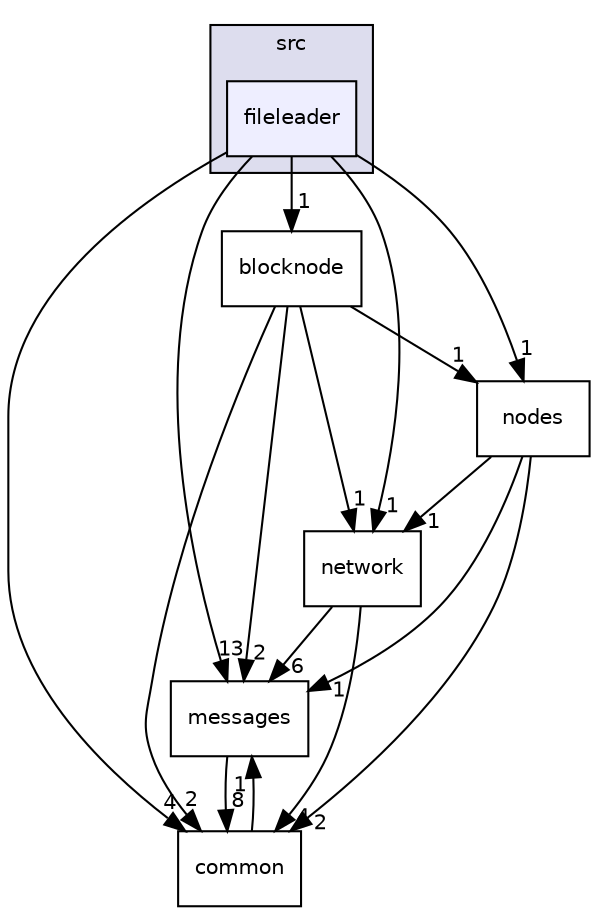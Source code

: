 digraph "/home/travis/build/DICL/VeloxDFS/src/fileleader" {
  compound=true
  node [ fontsize="10", fontname="Helvetica"];
  edge [ labelfontsize="10", labelfontname="Helvetica"];
  subgraph clusterdir_68267d1309a1af8e8297ef4c3efbcdba {
    graph [ bgcolor="#ddddee", pencolor="black", label="src" fontname="Helvetica", fontsize="10", URL="dir_68267d1309a1af8e8297ef4c3efbcdba.html"]
  dir_04d6596521230a4569854c9f51697096 [shape=box, label="fileleader", style="filled", fillcolor="#eeeeff", pencolor="black", URL="dir_04d6596521230a4569854c9f51697096.html"];
  }
  dir_19b356e2962ac3900c7d3f8673572545 [shape=box label="blocknode" URL="dir_19b356e2962ac3900c7d3f8673572545.html"];
  dir_7e580a9e3cd345dd51216eb99dadc8eb [shape=box label="messages" URL="dir_7e580a9e3cd345dd51216eb99dadc8eb.html"];
  dir_fc4c7f03e1a69a98c370fae55a743828 [shape=box label="network" URL="dir_fc4c7f03e1a69a98c370fae55a743828.html"];
  dir_b50dc725db71458029b22868a9250dc9 [shape=box label="nodes" URL="dir_b50dc725db71458029b22868a9250dc9.html"];
  dir_fdedb0aba14d44ce9d99bc100e026e6a [shape=box label="common" URL="dir_fdedb0aba14d44ce9d99bc100e026e6a.html"];
  dir_04d6596521230a4569854c9f51697096->dir_19b356e2962ac3900c7d3f8673572545 [headlabel="1", labeldistance=1.5 headhref="dir_000006_000001.html"];
  dir_04d6596521230a4569854c9f51697096->dir_7e580a9e3cd345dd51216eb99dadc8eb [headlabel="13", labeldistance=1.5 headhref="dir_000006_000004.html"];
  dir_04d6596521230a4569854c9f51697096->dir_fc4c7f03e1a69a98c370fae55a743828 [headlabel="1", labeldistance=1.5 headhref="dir_000006_000011.html"];
  dir_04d6596521230a4569854c9f51697096->dir_b50dc725db71458029b22868a9250dc9 [headlabel="1", labeldistance=1.5 headhref="dir_000006_000012.html"];
  dir_04d6596521230a4569854c9f51697096->dir_fdedb0aba14d44ce9d99bc100e026e6a [headlabel="4", labeldistance=1.5 headhref="dir_000006_000005.html"];
  dir_19b356e2962ac3900c7d3f8673572545->dir_7e580a9e3cd345dd51216eb99dadc8eb [headlabel="2", labeldistance=1.5 headhref="dir_000001_000004.html"];
  dir_19b356e2962ac3900c7d3f8673572545->dir_fc4c7f03e1a69a98c370fae55a743828 [headlabel="1", labeldistance=1.5 headhref="dir_000001_000011.html"];
  dir_19b356e2962ac3900c7d3f8673572545->dir_fdedb0aba14d44ce9d99bc100e026e6a [headlabel="2", labeldistance=1.5 headhref="dir_000001_000005.html"];
  dir_19b356e2962ac3900c7d3f8673572545->dir_b50dc725db71458029b22868a9250dc9 [headlabel="1", labeldistance=1.5 headhref="dir_000001_000012.html"];
  dir_7e580a9e3cd345dd51216eb99dadc8eb->dir_fdedb0aba14d44ce9d99bc100e026e6a [headlabel="8", labeldistance=1.5 headhref="dir_000004_000005.html"];
  dir_fc4c7f03e1a69a98c370fae55a743828->dir_7e580a9e3cd345dd51216eb99dadc8eb [headlabel="6", labeldistance=1.5 headhref="dir_000011_000004.html"];
  dir_fc4c7f03e1a69a98c370fae55a743828->dir_fdedb0aba14d44ce9d99bc100e026e6a [headlabel="4", labeldistance=1.5 headhref="dir_000011_000005.html"];
  dir_fdedb0aba14d44ce9d99bc100e026e6a->dir_7e580a9e3cd345dd51216eb99dadc8eb [headlabel="1", labeldistance=1.5 headhref="dir_000005_000004.html"];
  dir_b50dc725db71458029b22868a9250dc9->dir_7e580a9e3cd345dd51216eb99dadc8eb [headlabel="1", labeldistance=1.5 headhref="dir_000012_000004.html"];
  dir_b50dc725db71458029b22868a9250dc9->dir_fc4c7f03e1a69a98c370fae55a743828 [headlabel="1", labeldistance=1.5 headhref="dir_000012_000011.html"];
  dir_b50dc725db71458029b22868a9250dc9->dir_fdedb0aba14d44ce9d99bc100e026e6a [headlabel="2", labeldistance=1.5 headhref="dir_000012_000005.html"];
}
